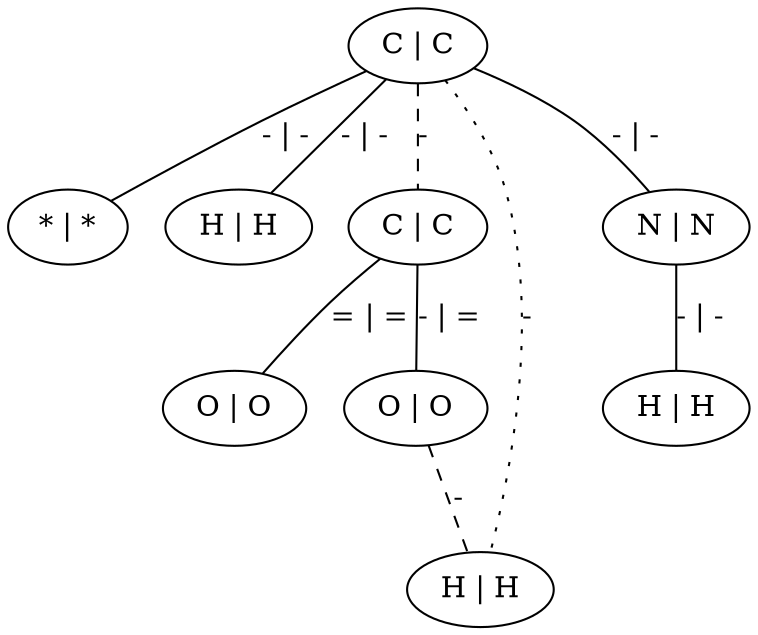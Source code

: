 graph G {
	0 [ label="C | C" ]
	1 [ label="* | *" ]
	2 [ label="H | H" ]
	3 [ label="C | C" ]
	4 [ label="O | O" ]
	5 [ label="O | O" ]
	6 [ label="H | H" ]
	7 [ label="N | N" ]
	8 [ label="H | H" ]
	0 -- 1 [ label="- | -" ]
	0 -- 2 [ label="- | -" ]
	0 -- 3 [ style=dashed label="-" ]
	0 -- 6 [ style=dotted label="-" ]
	0 -- 7 [ label="- | -" ]
	3 -- 4 [ label="= | =" ]
	3 -- 5 [ label="- | =" ]
	5 -- 6 [ style=dashed label="-" ]
	7 -- 8 [ label="- | -" ]
}
